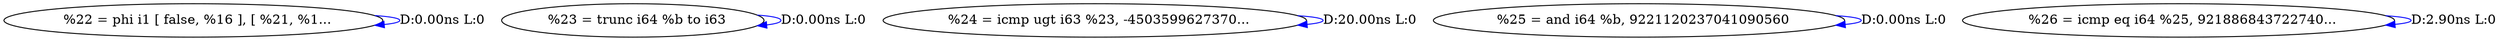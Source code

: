 digraph {
Node0x3cf4460[label="  %22 = phi i1 [ false, %16 ], [ %21, %1..."];
Node0x3cf4460 -> Node0x3cf4460[label="D:0.00ns L:0",color=blue];
Node0x3cf4540[label="  %23 = trunc i64 %b to i63"];
Node0x3cf4540 -> Node0x3cf4540[label="D:0.00ns L:0",color=blue];
Node0x3cf4620[label="  %24 = icmp ugt i63 %23, -4503599627370..."];
Node0x3cf4620 -> Node0x3cf4620[label="D:20.00ns L:0",color=blue];
Node0x3cf4700[label="  %25 = and i64 %b, 9221120237041090560"];
Node0x3cf4700 -> Node0x3cf4700[label="D:0.00ns L:0",color=blue];
Node0x3cf47e0[label="  %26 = icmp eq i64 %25, 921886843722740..."];
Node0x3cf47e0 -> Node0x3cf47e0[label="D:2.90ns L:0",color=blue];
}

